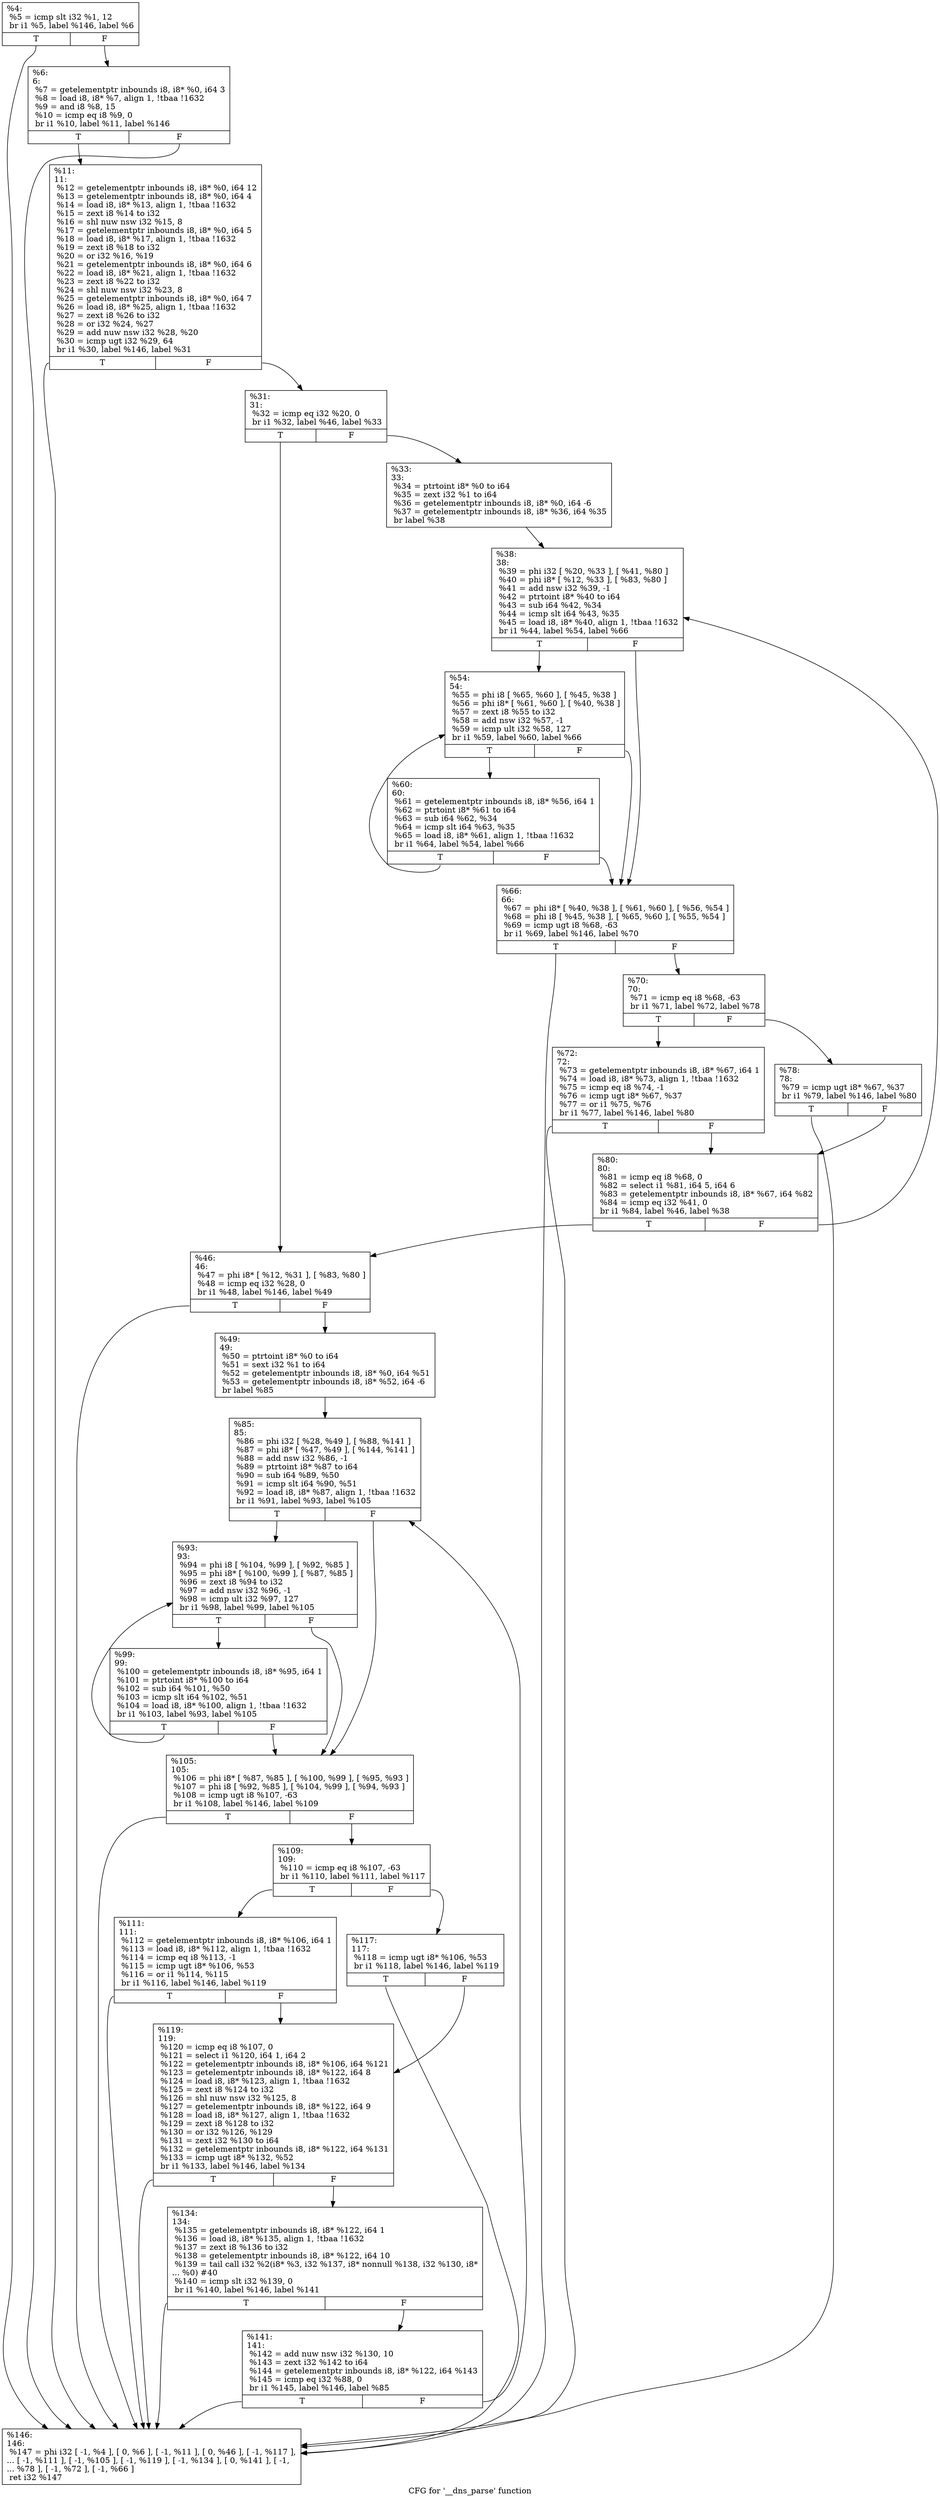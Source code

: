 digraph "CFG for '__dns_parse' function" {
	label="CFG for '__dns_parse' function";

	Node0x174b970 [shape=record,label="{%4:\l  %5 = icmp slt i32 %1, 12\l  br i1 %5, label %146, label %6\l|{<s0>T|<s1>F}}"];
	Node0x174b970:s0 -> Node0x174c770;
	Node0x174b970:s1 -> Node0x174bff0;
	Node0x174bff0 [shape=record,label="{%6:\l6:                                                \l  %7 = getelementptr inbounds i8, i8* %0, i64 3\l  %8 = load i8, i8* %7, align 1, !tbaa !1632\l  %9 = and i8 %8, 15\l  %10 = icmp eq i8 %9, 0\l  br i1 %10, label %11, label %146\l|{<s0>T|<s1>F}}"];
	Node0x174bff0:s0 -> Node0x174c040;
	Node0x174bff0:s1 -> Node0x174c770;
	Node0x174c040 [shape=record,label="{%11:\l11:                                               \l  %12 = getelementptr inbounds i8, i8* %0, i64 12\l  %13 = getelementptr inbounds i8, i8* %0, i64 4\l  %14 = load i8, i8* %13, align 1, !tbaa !1632\l  %15 = zext i8 %14 to i32\l  %16 = shl nuw nsw i32 %15, 8\l  %17 = getelementptr inbounds i8, i8* %0, i64 5\l  %18 = load i8, i8* %17, align 1, !tbaa !1632\l  %19 = zext i8 %18 to i32\l  %20 = or i32 %16, %19\l  %21 = getelementptr inbounds i8, i8* %0, i64 6\l  %22 = load i8, i8* %21, align 1, !tbaa !1632\l  %23 = zext i8 %22 to i32\l  %24 = shl nuw nsw i32 %23, 8\l  %25 = getelementptr inbounds i8, i8* %0, i64 7\l  %26 = load i8, i8* %25, align 1, !tbaa !1632\l  %27 = zext i8 %26 to i32\l  %28 = or i32 %24, %27\l  %29 = add nuw nsw i32 %28, %20\l  %30 = icmp ugt i32 %29, 64\l  br i1 %30, label %146, label %31\l|{<s0>T|<s1>F}}"];
	Node0x174c040:s0 -> Node0x174c770;
	Node0x174c040:s1 -> Node0x174c090;
	Node0x174c090 [shape=record,label="{%31:\l31:                                               \l  %32 = icmp eq i32 %20, 0\l  br i1 %32, label %46, label %33\l|{<s0>T|<s1>F}}"];
	Node0x174c090:s0 -> Node0x174c180;
	Node0x174c090:s1 -> Node0x174c0e0;
	Node0x174c0e0 [shape=record,label="{%33:\l33:                                               \l  %34 = ptrtoint i8* %0 to i64\l  %35 = zext i32 %1 to i64\l  %36 = getelementptr inbounds i8, i8* %0, i64 -6\l  %37 = getelementptr inbounds i8, i8* %36, i64 %35\l  br label %38\l}"];
	Node0x174c0e0 -> Node0x174c130;
	Node0x174c130 [shape=record,label="{%38:\l38:                                               \l  %39 = phi i32 [ %20, %33 ], [ %41, %80 ]\l  %40 = phi i8* [ %12, %33 ], [ %83, %80 ]\l  %41 = add nsw i32 %39, -1\l  %42 = ptrtoint i8* %40 to i64\l  %43 = sub i64 %42, %34\l  %44 = icmp slt i64 %43, %35\l  %45 = load i8, i8* %40, align 1, !tbaa !1632\l  br i1 %44, label %54, label %66\l|{<s0>T|<s1>F}}"];
	Node0x174c130:s0 -> Node0x174c220;
	Node0x174c130:s1 -> Node0x174c2c0;
	Node0x174c180 [shape=record,label="{%46:\l46:                                               \l  %47 = phi i8* [ %12, %31 ], [ %83, %80 ]\l  %48 = icmp eq i32 %28, 0\l  br i1 %48, label %146, label %49\l|{<s0>T|<s1>F}}"];
	Node0x174c180:s0 -> Node0x174c770;
	Node0x174c180:s1 -> Node0x174c1d0;
	Node0x174c1d0 [shape=record,label="{%49:\l49:                                               \l  %50 = ptrtoint i8* %0 to i64\l  %51 = sext i32 %1 to i64\l  %52 = getelementptr inbounds i8, i8* %0, i64 %51\l  %53 = getelementptr inbounds i8, i8* %52, i64 -6\l  br label %85\l}"];
	Node0x174c1d0 -> Node0x174c450;
	Node0x174c220 [shape=record,label="{%54:\l54:                                               \l  %55 = phi i8 [ %65, %60 ], [ %45, %38 ]\l  %56 = phi i8* [ %61, %60 ], [ %40, %38 ]\l  %57 = zext i8 %55 to i32\l  %58 = add nsw i32 %57, -1\l  %59 = icmp ult i32 %58, 127\l  br i1 %59, label %60, label %66\l|{<s0>T|<s1>F}}"];
	Node0x174c220:s0 -> Node0x174c270;
	Node0x174c220:s1 -> Node0x174c2c0;
	Node0x174c270 [shape=record,label="{%60:\l60:                                               \l  %61 = getelementptr inbounds i8, i8* %56, i64 1\l  %62 = ptrtoint i8* %61 to i64\l  %63 = sub i64 %62, %34\l  %64 = icmp slt i64 %63, %35\l  %65 = load i8, i8* %61, align 1, !tbaa !1632\l  br i1 %64, label %54, label %66\l|{<s0>T|<s1>F}}"];
	Node0x174c270:s0 -> Node0x174c220;
	Node0x174c270:s1 -> Node0x174c2c0;
	Node0x174c2c0 [shape=record,label="{%66:\l66:                                               \l  %67 = phi i8* [ %40, %38 ], [ %61, %60 ], [ %56, %54 ]\l  %68 = phi i8 [ %45, %38 ], [ %65, %60 ], [ %55, %54 ]\l  %69 = icmp ugt i8 %68, -63\l  br i1 %69, label %146, label %70\l|{<s0>T|<s1>F}}"];
	Node0x174c2c0:s0 -> Node0x174c770;
	Node0x174c2c0:s1 -> Node0x174c310;
	Node0x174c310 [shape=record,label="{%70:\l70:                                               \l  %71 = icmp eq i8 %68, -63\l  br i1 %71, label %72, label %78\l|{<s0>T|<s1>F}}"];
	Node0x174c310:s0 -> Node0x174c360;
	Node0x174c310:s1 -> Node0x174c3b0;
	Node0x174c360 [shape=record,label="{%72:\l72:                                               \l  %73 = getelementptr inbounds i8, i8* %67, i64 1\l  %74 = load i8, i8* %73, align 1, !tbaa !1632\l  %75 = icmp eq i8 %74, -1\l  %76 = icmp ugt i8* %67, %37\l  %77 = or i1 %75, %76\l  br i1 %77, label %146, label %80\l|{<s0>T|<s1>F}}"];
	Node0x174c360:s0 -> Node0x174c770;
	Node0x174c360:s1 -> Node0x174c400;
	Node0x174c3b0 [shape=record,label="{%78:\l78:                                               \l  %79 = icmp ugt i8* %67, %37\l  br i1 %79, label %146, label %80\l|{<s0>T|<s1>F}}"];
	Node0x174c3b0:s0 -> Node0x174c770;
	Node0x174c3b0:s1 -> Node0x174c400;
	Node0x174c400 [shape=record,label="{%80:\l80:                                               \l  %81 = icmp eq i8 %68, 0\l  %82 = select i1 %81, i64 5, i64 6\l  %83 = getelementptr inbounds i8, i8* %67, i64 %82\l  %84 = icmp eq i32 %41, 0\l  br i1 %84, label %46, label %38\l|{<s0>T|<s1>F}}"];
	Node0x174c400:s0 -> Node0x174c180;
	Node0x174c400:s1 -> Node0x174c130;
	Node0x174c450 [shape=record,label="{%85:\l85:                                               \l  %86 = phi i32 [ %28, %49 ], [ %88, %141 ]\l  %87 = phi i8* [ %47, %49 ], [ %144, %141 ]\l  %88 = add nsw i32 %86, -1\l  %89 = ptrtoint i8* %87 to i64\l  %90 = sub i64 %89, %50\l  %91 = icmp slt i64 %90, %51\l  %92 = load i8, i8* %87, align 1, !tbaa !1632\l  br i1 %91, label %93, label %105\l|{<s0>T|<s1>F}}"];
	Node0x174c450:s0 -> Node0x174c4a0;
	Node0x174c450:s1 -> Node0x174c540;
	Node0x174c4a0 [shape=record,label="{%93:\l93:                                               \l  %94 = phi i8 [ %104, %99 ], [ %92, %85 ]\l  %95 = phi i8* [ %100, %99 ], [ %87, %85 ]\l  %96 = zext i8 %94 to i32\l  %97 = add nsw i32 %96, -1\l  %98 = icmp ult i32 %97, 127\l  br i1 %98, label %99, label %105\l|{<s0>T|<s1>F}}"];
	Node0x174c4a0:s0 -> Node0x174c4f0;
	Node0x174c4a0:s1 -> Node0x174c540;
	Node0x174c4f0 [shape=record,label="{%99:\l99:                                               \l  %100 = getelementptr inbounds i8, i8* %95, i64 1\l  %101 = ptrtoint i8* %100 to i64\l  %102 = sub i64 %101, %50\l  %103 = icmp slt i64 %102, %51\l  %104 = load i8, i8* %100, align 1, !tbaa !1632\l  br i1 %103, label %93, label %105\l|{<s0>T|<s1>F}}"];
	Node0x174c4f0:s0 -> Node0x174c4a0;
	Node0x174c4f0:s1 -> Node0x174c540;
	Node0x174c540 [shape=record,label="{%105:\l105:                                              \l  %106 = phi i8* [ %87, %85 ], [ %100, %99 ], [ %95, %93 ]\l  %107 = phi i8 [ %92, %85 ], [ %104, %99 ], [ %94, %93 ]\l  %108 = icmp ugt i8 %107, -63\l  br i1 %108, label %146, label %109\l|{<s0>T|<s1>F}}"];
	Node0x174c540:s0 -> Node0x174c770;
	Node0x174c540:s1 -> Node0x174c590;
	Node0x174c590 [shape=record,label="{%109:\l109:                                              \l  %110 = icmp eq i8 %107, -63\l  br i1 %110, label %111, label %117\l|{<s0>T|<s1>F}}"];
	Node0x174c590:s0 -> Node0x174c5e0;
	Node0x174c590:s1 -> Node0x174c630;
	Node0x174c5e0 [shape=record,label="{%111:\l111:                                              \l  %112 = getelementptr inbounds i8, i8* %106, i64 1\l  %113 = load i8, i8* %112, align 1, !tbaa !1632\l  %114 = icmp eq i8 %113, -1\l  %115 = icmp ugt i8* %106, %53\l  %116 = or i1 %114, %115\l  br i1 %116, label %146, label %119\l|{<s0>T|<s1>F}}"];
	Node0x174c5e0:s0 -> Node0x174c770;
	Node0x174c5e0:s1 -> Node0x174c680;
	Node0x174c630 [shape=record,label="{%117:\l117:                                              \l  %118 = icmp ugt i8* %106, %53\l  br i1 %118, label %146, label %119\l|{<s0>T|<s1>F}}"];
	Node0x174c630:s0 -> Node0x174c770;
	Node0x174c630:s1 -> Node0x174c680;
	Node0x174c680 [shape=record,label="{%119:\l119:                                              \l  %120 = icmp eq i8 %107, 0\l  %121 = select i1 %120, i64 1, i64 2\l  %122 = getelementptr inbounds i8, i8* %106, i64 %121\l  %123 = getelementptr inbounds i8, i8* %122, i64 8\l  %124 = load i8, i8* %123, align 1, !tbaa !1632\l  %125 = zext i8 %124 to i32\l  %126 = shl nuw nsw i32 %125, 8\l  %127 = getelementptr inbounds i8, i8* %122, i64 9\l  %128 = load i8, i8* %127, align 1, !tbaa !1632\l  %129 = zext i8 %128 to i32\l  %130 = or i32 %126, %129\l  %131 = zext i32 %130 to i64\l  %132 = getelementptr inbounds i8, i8* %122, i64 %131\l  %133 = icmp ugt i8* %132, %52\l  br i1 %133, label %146, label %134\l|{<s0>T|<s1>F}}"];
	Node0x174c680:s0 -> Node0x174c770;
	Node0x174c680:s1 -> Node0x174c6d0;
	Node0x174c6d0 [shape=record,label="{%134:\l134:                                              \l  %135 = getelementptr inbounds i8, i8* %122, i64 1\l  %136 = load i8, i8* %135, align 1, !tbaa !1632\l  %137 = zext i8 %136 to i32\l  %138 = getelementptr inbounds i8, i8* %122, i64 10\l  %139 = tail call i32 %2(i8* %3, i32 %137, i8* nonnull %138, i32 %130, i8*\l... %0) #40\l  %140 = icmp slt i32 %139, 0\l  br i1 %140, label %146, label %141\l|{<s0>T|<s1>F}}"];
	Node0x174c6d0:s0 -> Node0x174c770;
	Node0x174c6d0:s1 -> Node0x174c720;
	Node0x174c720 [shape=record,label="{%141:\l141:                                              \l  %142 = add nuw nsw i32 %130, 10\l  %143 = zext i32 %142 to i64\l  %144 = getelementptr inbounds i8, i8* %122, i64 %143\l  %145 = icmp eq i32 %88, 0\l  br i1 %145, label %146, label %85\l|{<s0>T|<s1>F}}"];
	Node0x174c720:s0 -> Node0x174c770;
	Node0x174c720:s1 -> Node0x174c450;
	Node0x174c770 [shape=record,label="{%146:\l146:                                              \l  %147 = phi i32 [ -1, %4 ], [ 0, %6 ], [ -1, %11 ], [ 0, %46 ], [ -1, %117 ],\l... [ -1, %111 ], [ -1, %105 ], [ -1, %119 ], [ -1, %134 ], [ 0, %141 ], [ -1,\l... %78 ], [ -1, %72 ], [ -1, %66 ]\l  ret i32 %147\l}"];
}
